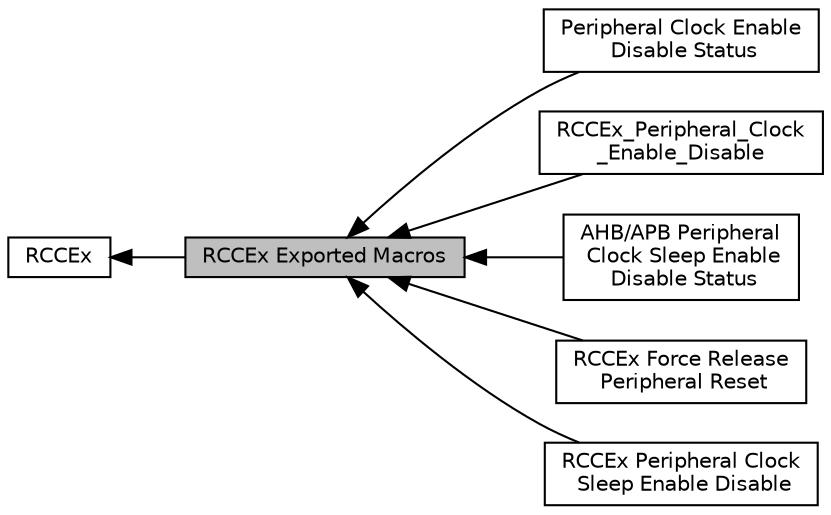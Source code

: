 digraph "RCCEx Exported Macros"
{
  edge [fontname="Helvetica",fontsize="10",labelfontname="Helvetica",labelfontsize="10"];
  node [fontname="Helvetica",fontsize="10",shape=record];
  rankdir=LR;
  Node3 [label="Peripheral Clock Enable\l Disable Status",height=0.2,width=0.4,color="black", fillcolor="white", style="filled",URL="$group___r_c_c_ex___peripheral___clock___enable___disable___status.html",tooltip="Get the enable or disable status of the AHB/APB peripheral clock. "];
  Node0 [label="RCCEx Exported Macros",height=0.2,width=0.4,color="black", fillcolor="grey75", style="filled", fontcolor="black"];
  Node2 [label="RCCEx_Peripheral_Clock\l_Enable_Disable",height=0.2,width=0.4,color="black", fillcolor="white", style="filled",URL="$group___r_c_c_ex___peripheral___clock___enable___disable.html",tooltip="Enables or disables the AHB/APB peripheral clock. "];
  Node1 [label="RCCEx",height=0.2,width=0.4,color="black", fillcolor="white", style="filled",URL="$group___r_c_c_ex.html",tooltip="RCCEx HAL module driver. "];
  Node6 [label="AHB/APB Peripheral\l Clock Sleep Enable\l Disable Status",height=0.2,width=0.4,color="black", fillcolor="white", style="filled",URL="$group___r_c_c___clock___sleep___enable___disable___status.html",tooltip="Get the enable or disable status of the AHB/APB peripheral clock during Low Power (Sleep) mode..."];
  Node4 [label="RCCEx Force Release\l Peripheral Reset",height=0.2,width=0.4,color="black", fillcolor="white", style="filled",URL="$group___r_c_c_ex___force___release___peripheral___reset.html",tooltip="Forces or releases AHB/APB peripheral reset. "];
  Node5 [label="RCCEx Peripheral Clock\l Sleep Enable Disable",height=0.2,width=0.4,color="black", fillcolor="white", style="filled",URL="$group___r_c_c_ex___peripheral___clock___sleep___enable___disable.html",tooltip="Enables or disables the AHB/APB peripheral clock during Low Power (Sleep) mode. "];
  Node1->Node0 [shape=plaintext, dir="back", style="solid"];
  Node0->Node2 [shape=plaintext, dir="back", style="solid"];
  Node0->Node3 [shape=plaintext, dir="back", style="solid"];
  Node0->Node4 [shape=plaintext, dir="back", style="solid"];
  Node0->Node5 [shape=plaintext, dir="back", style="solid"];
  Node0->Node6 [shape=plaintext, dir="back", style="solid"];
}
